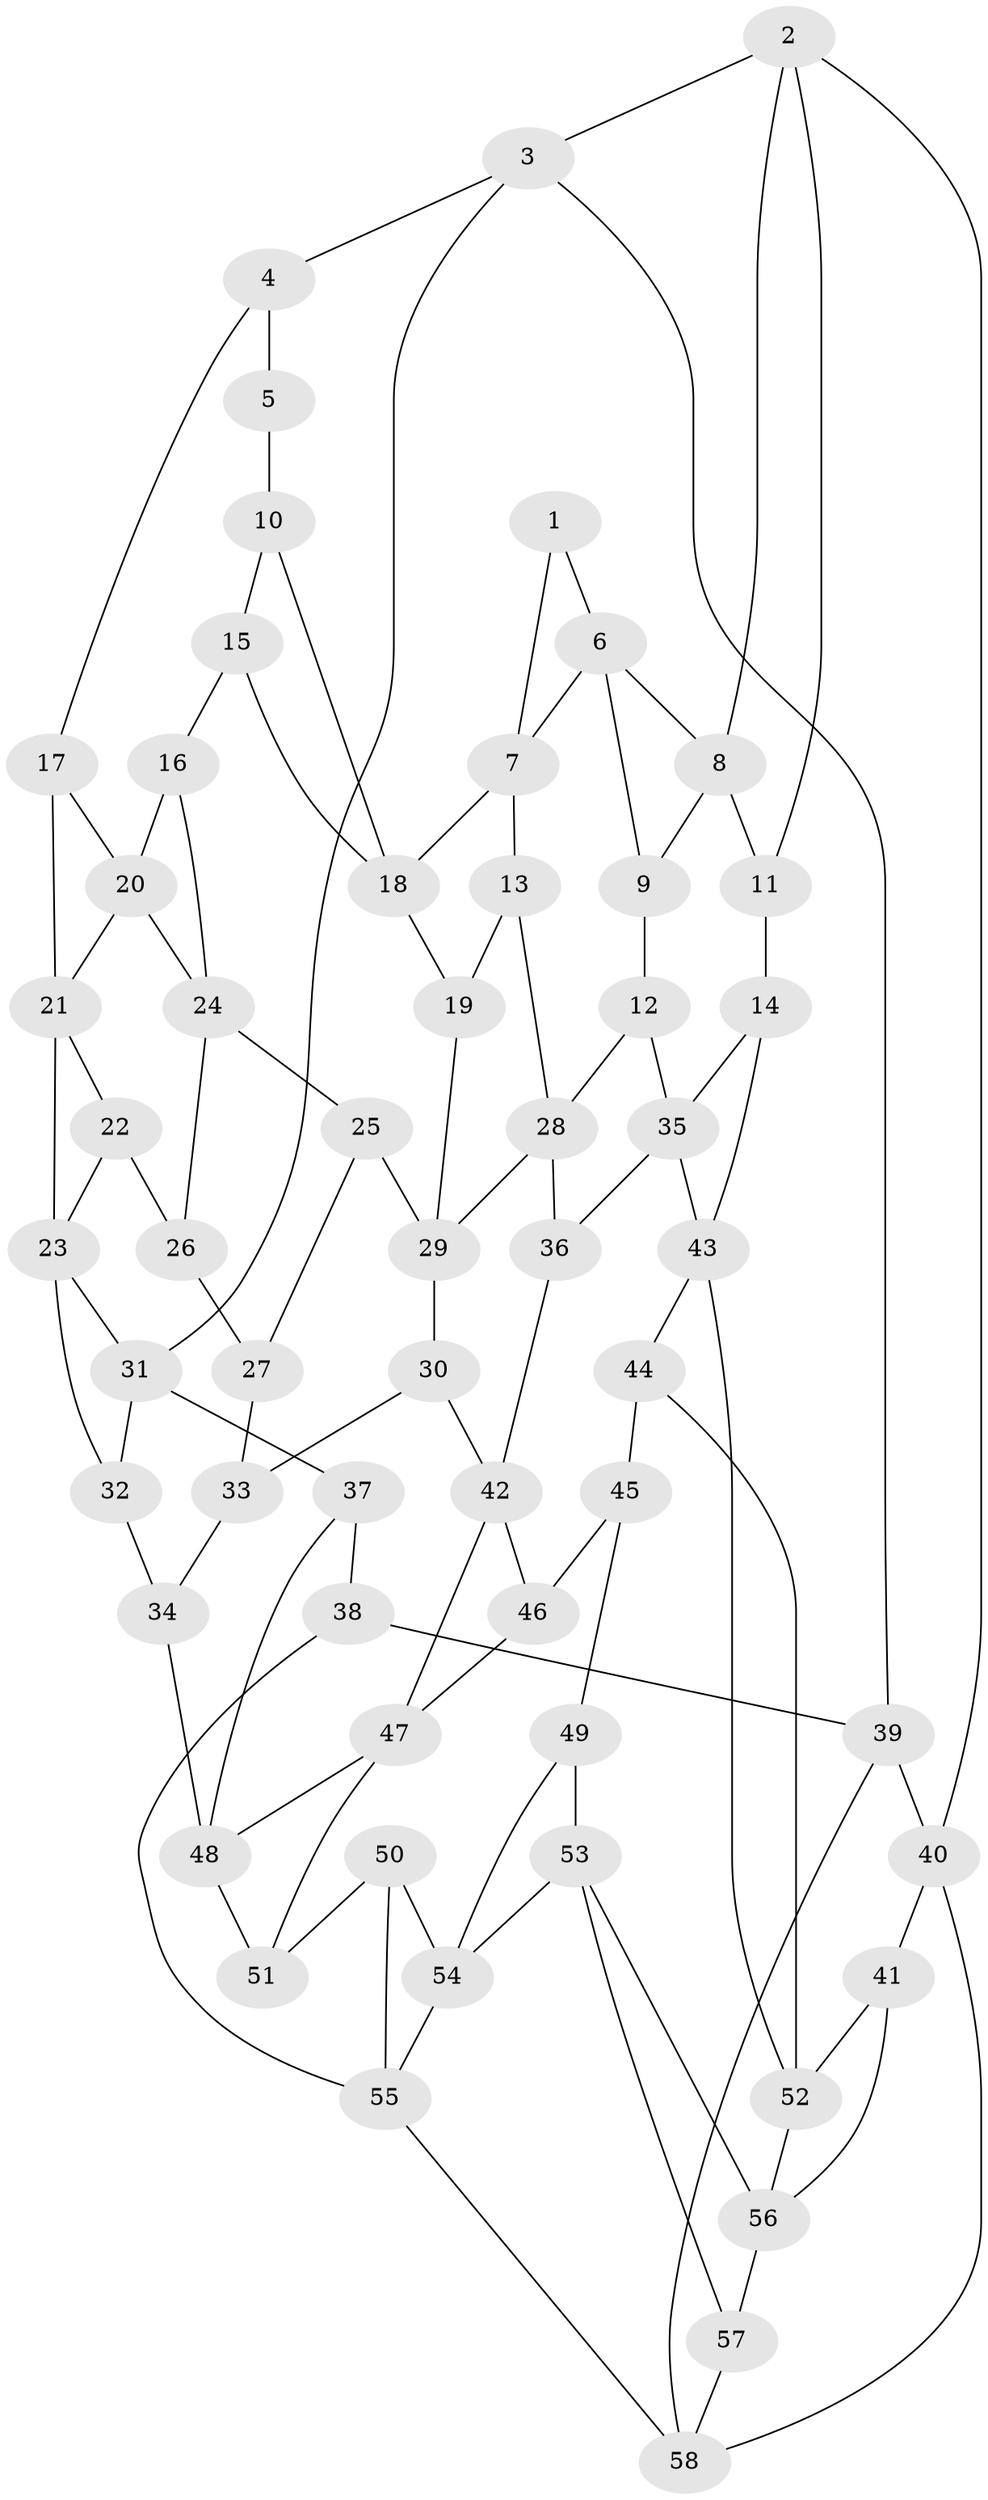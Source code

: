 // original degree distribution, {3: 0.023809523809523808, 4: 0.23809523809523808, 5: 0.5238095238095238, 6: 0.21428571428571427}
// Generated by graph-tools (version 1.1) at 2025/38/03/04/25 23:38:22]
// undirected, 58 vertices, 99 edges
graph export_dot {
  node [color=gray90,style=filled];
  1;
  2;
  3;
  4;
  5;
  6;
  7;
  8;
  9;
  10;
  11;
  12;
  13;
  14;
  15;
  16;
  17;
  18;
  19;
  20;
  21;
  22;
  23;
  24;
  25;
  26;
  27;
  28;
  29;
  30;
  31;
  32;
  33;
  34;
  35;
  36;
  37;
  38;
  39;
  40;
  41;
  42;
  43;
  44;
  45;
  46;
  47;
  48;
  49;
  50;
  51;
  52;
  53;
  54;
  55;
  56;
  57;
  58;
  1 -- 6 [weight=1.0];
  1 -- 7 [weight=1.0];
  2 -- 3 [weight=1.0];
  2 -- 8 [weight=1.0];
  2 -- 11 [weight=1.0];
  2 -- 40 [weight=1.0];
  3 -- 4 [weight=1.0];
  3 -- 31 [weight=1.0];
  3 -- 39 [weight=1.0];
  4 -- 5 [weight=1.0];
  4 -- 17 [weight=1.0];
  5 -- 10 [weight=2.0];
  6 -- 7 [weight=1.0];
  6 -- 8 [weight=1.0];
  6 -- 9 [weight=1.0];
  7 -- 13 [weight=1.0];
  7 -- 18 [weight=1.0];
  8 -- 9 [weight=1.0];
  8 -- 11 [weight=1.0];
  9 -- 12 [weight=1.0];
  10 -- 15 [weight=1.0];
  10 -- 18 [weight=1.0];
  11 -- 14 [weight=1.0];
  12 -- 28 [weight=1.0];
  12 -- 35 [weight=1.0];
  13 -- 19 [weight=1.0];
  13 -- 28 [weight=1.0];
  14 -- 35 [weight=1.0];
  14 -- 43 [weight=1.0];
  15 -- 16 [weight=1.0];
  15 -- 18 [weight=1.0];
  16 -- 20 [weight=1.0];
  16 -- 24 [weight=1.0];
  17 -- 20 [weight=1.0];
  17 -- 21 [weight=1.0];
  18 -- 19 [weight=1.0];
  19 -- 29 [weight=1.0];
  20 -- 21 [weight=1.0];
  20 -- 24 [weight=1.0];
  21 -- 22 [weight=1.0];
  21 -- 23 [weight=1.0];
  22 -- 23 [weight=1.0];
  22 -- 26 [weight=1.0];
  23 -- 31 [weight=1.0];
  23 -- 32 [weight=1.0];
  24 -- 25 [weight=1.0];
  24 -- 26 [weight=1.0];
  25 -- 27 [weight=1.0];
  25 -- 29 [weight=1.0];
  26 -- 27 [weight=1.0];
  27 -- 33 [weight=2.0];
  28 -- 29 [weight=1.0];
  28 -- 36 [weight=1.0];
  29 -- 30 [weight=1.0];
  30 -- 33 [weight=1.0];
  30 -- 42 [weight=1.0];
  31 -- 32 [weight=1.0];
  31 -- 37 [weight=1.0];
  32 -- 34 [weight=1.0];
  33 -- 34 [weight=1.0];
  34 -- 48 [weight=1.0];
  35 -- 36 [weight=1.0];
  35 -- 43 [weight=1.0];
  36 -- 42 [weight=1.0];
  37 -- 38 [weight=1.0];
  37 -- 48 [weight=1.0];
  38 -- 39 [weight=1.0];
  38 -- 55 [weight=1.0];
  39 -- 40 [weight=1.0];
  39 -- 58 [weight=1.0];
  40 -- 41 [weight=1.0];
  40 -- 58 [weight=1.0];
  41 -- 52 [weight=1.0];
  41 -- 56 [weight=1.0];
  42 -- 46 [weight=1.0];
  42 -- 47 [weight=1.0];
  43 -- 44 [weight=1.0];
  43 -- 52 [weight=1.0];
  44 -- 45 [weight=1.0];
  44 -- 52 [weight=1.0];
  45 -- 46 [weight=1.0];
  45 -- 49 [weight=1.0];
  46 -- 47 [weight=1.0];
  47 -- 48 [weight=1.0];
  47 -- 51 [weight=1.0];
  48 -- 51 [weight=1.0];
  49 -- 53 [weight=1.0];
  49 -- 54 [weight=1.0];
  50 -- 51 [weight=1.0];
  50 -- 54 [weight=1.0];
  50 -- 55 [weight=1.0];
  52 -- 56 [weight=1.0];
  53 -- 54 [weight=1.0];
  53 -- 56 [weight=1.0];
  53 -- 57 [weight=1.0];
  54 -- 55 [weight=1.0];
  55 -- 58 [weight=1.0];
  56 -- 57 [weight=1.0];
  57 -- 58 [weight=1.0];
}
